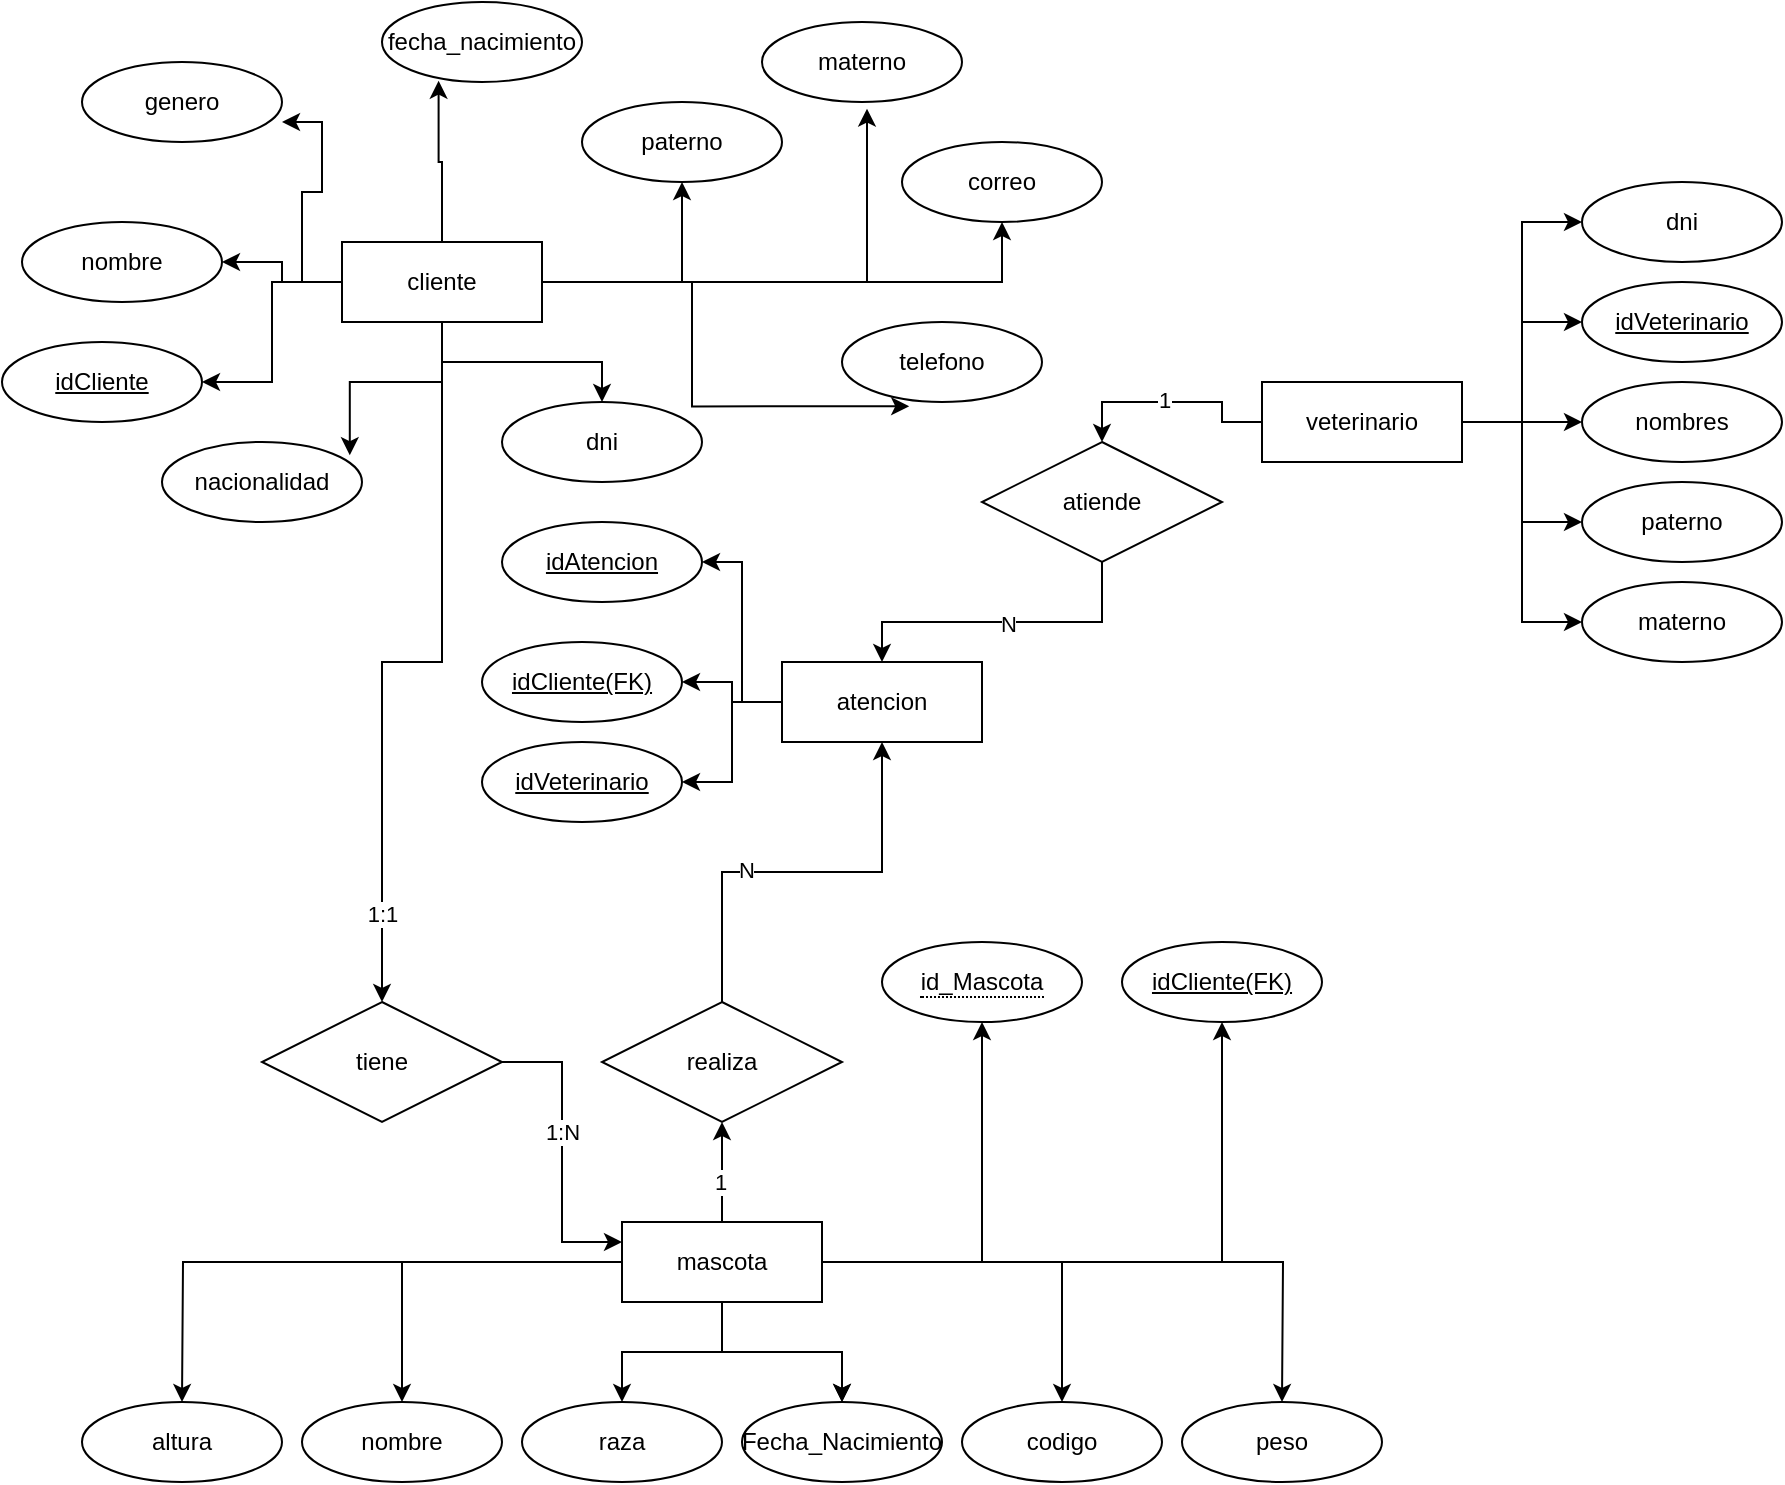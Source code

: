 <mxfile version="24.1.0" type="github">
  <diagram id="R2lEEEUBdFMjLlhIrx00" name="Page-1">
    <mxGraphModel dx="1195" dy="643" grid="1" gridSize="10" guides="1" tooltips="1" connect="1" arrows="1" fold="1" page="1" pageScale="1" pageWidth="850" pageHeight="1100" math="0" shadow="0" extFonts="Permanent Marker^https://fonts.googleapis.com/css?family=Permanent+Marker">
      <root>
        <mxCell id="0" />
        <mxCell id="1" parent="0" />
        <mxCell id="CuKBz9c4DslQXSUQp4ic-16" style="edgeStyle=orthogonalEdgeStyle;rounded=0;orthogonalLoop=1;jettySize=auto;html=1;" edge="1" parent="1" source="CuKBz9c4DslQXSUQp4ic-1" target="CuKBz9c4DslQXSUQp4ic-6">
          <mxGeometry relative="1" as="geometry" />
        </mxCell>
        <mxCell id="CuKBz9c4DslQXSUQp4ic-17" style="edgeStyle=orthogonalEdgeStyle;rounded=0;orthogonalLoop=1;jettySize=auto;html=1;" edge="1" parent="1" source="CuKBz9c4DslQXSUQp4ic-1" target="CuKBz9c4DslQXSUQp4ic-2">
          <mxGeometry relative="1" as="geometry" />
        </mxCell>
        <mxCell id="CuKBz9c4DslQXSUQp4ic-28" style="edgeStyle=orthogonalEdgeStyle;rounded=0;orthogonalLoop=1;jettySize=auto;html=1;entryX=0.5;entryY=1;entryDx=0;entryDy=0;" edge="1" parent="1" source="CuKBz9c4DslQXSUQp4ic-1" target="CuKBz9c4DslQXSUQp4ic-26">
          <mxGeometry relative="1" as="geometry" />
        </mxCell>
        <mxCell id="CuKBz9c4DslQXSUQp4ic-31" style="edgeStyle=orthogonalEdgeStyle;rounded=0;orthogonalLoop=1;jettySize=auto;html=1;entryX=1;entryY=0.5;entryDx=0;entryDy=0;" edge="1" parent="1" source="CuKBz9c4DslQXSUQp4ic-1" target="CuKBz9c4DslQXSUQp4ic-30">
          <mxGeometry relative="1" as="geometry" />
        </mxCell>
        <mxCell id="CuKBz9c4DslQXSUQp4ic-51" style="edgeStyle=orthogonalEdgeStyle;rounded=0;orthogonalLoop=1;jettySize=auto;html=1;entryX=0.5;entryY=0;entryDx=0;entryDy=0;" edge="1" parent="1" source="CuKBz9c4DslQXSUQp4ic-1" target="CuKBz9c4DslQXSUQp4ic-49">
          <mxGeometry relative="1" as="geometry" />
        </mxCell>
        <mxCell id="CuKBz9c4DslQXSUQp4ic-53" value="1:1" style="edgeLabel;html=1;align=center;verticalAlign=middle;resizable=0;points=[];" vertex="1" connectable="0" parent="CuKBz9c4DslQXSUQp4ic-51">
          <mxGeometry x="0.765" y="1" relative="1" as="geometry">
            <mxPoint x="-1" y="-1" as="offset" />
          </mxGeometry>
        </mxCell>
        <mxCell id="CuKBz9c4DslQXSUQp4ic-52" style="edgeStyle=orthogonalEdgeStyle;rounded=0;orthogonalLoop=1;jettySize=auto;html=1;entryX=0.5;entryY=0;entryDx=0;entryDy=0;" edge="1" parent="1" source="CuKBz9c4DslQXSUQp4ic-1" target="CuKBz9c4DslQXSUQp4ic-4">
          <mxGeometry relative="1" as="geometry" />
        </mxCell>
        <mxCell id="CuKBz9c4DslQXSUQp4ic-1" value="cliente" style="whiteSpace=wrap;html=1;align=center;" vertex="1" parent="1">
          <mxGeometry x="180" y="310" width="100" height="40" as="geometry" />
        </mxCell>
        <mxCell id="CuKBz9c4DslQXSUQp4ic-2" value="nombre" style="ellipse;whiteSpace=wrap;html=1;align=center;" vertex="1" parent="1">
          <mxGeometry x="20" y="300" width="100" height="40" as="geometry" />
        </mxCell>
        <mxCell id="CuKBz9c4DslQXSUQp4ic-3" value="fecha_nacimiento" style="ellipse;whiteSpace=wrap;html=1;align=center;" vertex="1" parent="1">
          <mxGeometry x="200" y="190" width="100" height="40" as="geometry" />
        </mxCell>
        <mxCell id="CuKBz9c4DslQXSUQp4ic-4" value="dni" style="ellipse;whiteSpace=wrap;html=1;align=center;" vertex="1" parent="1">
          <mxGeometry x="260" y="390" width="100" height="40" as="geometry" />
        </mxCell>
        <mxCell id="CuKBz9c4DslQXSUQp4ic-5" value="telefono" style="ellipse;whiteSpace=wrap;html=1;align=center;" vertex="1" parent="1">
          <mxGeometry x="430" y="350" width="100" height="40" as="geometry" />
        </mxCell>
        <mxCell id="CuKBz9c4DslQXSUQp4ic-6" value="correo" style="ellipse;whiteSpace=wrap;html=1;align=center;" vertex="1" parent="1">
          <mxGeometry x="460" y="260" width="100" height="40" as="geometry" />
        </mxCell>
        <mxCell id="CuKBz9c4DslQXSUQp4ic-7" value="genero" style="ellipse;whiteSpace=wrap;html=1;align=center;" vertex="1" parent="1">
          <mxGeometry x="50" y="220" width="100" height="40" as="geometry" />
        </mxCell>
        <mxCell id="CuKBz9c4DslQXSUQp4ic-8" value="nacionalidad" style="ellipse;whiteSpace=wrap;html=1;align=center;" vertex="1" parent="1">
          <mxGeometry x="90" y="410" width="100" height="40" as="geometry" />
        </mxCell>
        <mxCell id="CuKBz9c4DslQXSUQp4ic-15" style="edgeStyle=orthogonalEdgeStyle;rounded=0;orthogonalLoop=1;jettySize=auto;html=1;entryX=0.283;entryY=0.984;entryDx=0;entryDy=0;entryPerimeter=0;" edge="1" parent="1" source="CuKBz9c4DslQXSUQp4ic-1" target="CuKBz9c4DslQXSUQp4ic-3">
          <mxGeometry relative="1" as="geometry" />
        </mxCell>
        <mxCell id="CuKBz9c4DslQXSUQp4ic-19" style="edgeStyle=orthogonalEdgeStyle;rounded=0;orthogonalLoop=1;jettySize=auto;html=1;entryX=0.336;entryY=1.054;entryDx=0;entryDy=0;entryPerimeter=0;" edge="1" parent="1" source="CuKBz9c4DslQXSUQp4ic-1" target="CuKBz9c4DslQXSUQp4ic-5">
          <mxGeometry relative="1" as="geometry" />
        </mxCell>
        <mxCell id="CuKBz9c4DslQXSUQp4ic-20" style="edgeStyle=orthogonalEdgeStyle;rounded=0;orthogonalLoop=1;jettySize=auto;html=1;entryX=1;entryY=0.75;entryDx=0;entryDy=0;entryPerimeter=0;" edge="1" parent="1" source="CuKBz9c4DslQXSUQp4ic-1" target="CuKBz9c4DslQXSUQp4ic-7">
          <mxGeometry relative="1" as="geometry" />
        </mxCell>
        <mxCell id="CuKBz9c4DslQXSUQp4ic-21" style="edgeStyle=orthogonalEdgeStyle;rounded=0;orthogonalLoop=1;jettySize=auto;html=1;entryX=0.939;entryY=0.165;entryDx=0;entryDy=0;entryPerimeter=0;" edge="1" parent="1" source="CuKBz9c4DslQXSUQp4ic-1" target="CuKBz9c4DslQXSUQp4ic-8">
          <mxGeometry relative="1" as="geometry" />
        </mxCell>
        <mxCell id="CuKBz9c4DslQXSUQp4ic-26" value="paterno" style="ellipse;whiteSpace=wrap;html=1;align=center;" vertex="1" parent="1">
          <mxGeometry x="300" y="240" width="100" height="40" as="geometry" />
        </mxCell>
        <mxCell id="CuKBz9c4DslQXSUQp4ic-27" value="materno" style="ellipse;whiteSpace=wrap;html=1;align=center;" vertex="1" parent="1">
          <mxGeometry x="390" y="200" width="100" height="40" as="geometry" />
        </mxCell>
        <mxCell id="CuKBz9c4DslQXSUQp4ic-29" style="edgeStyle=orthogonalEdgeStyle;rounded=0;orthogonalLoop=1;jettySize=auto;html=1;entryX=0.525;entryY=1.083;entryDx=0;entryDy=0;entryPerimeter=0;" edge="1" parent="1" source="CuKBz9c4DslQXSUQp4ic-1" target="CuKBz9c4DslQXSUQp4ic-27">
          <mxGeometry relative="1" as="geometry" />
        </mxCell>
        <mxCell id="CuKBz9c4DslQXSUQp4ic-30" value="idCliente" style="ellipse;whiteSpace=wrap;html=1;align=center;fontStyle=4;" vertex="1" parent="1">
          <mxGeometry x="10" y="360" width="100" height="40" as="geometry" />
        </mxCell>
        <mxCell id="CuKBz9c4DslQXSUQp4ic-39" value="" style="edgeStyle=orthogonalEdgeStyle;rounded=0;orthogonalLoop=1;jettySize=auto;html=1;" edge="1" parent="1" source="CuKBz9c4DslQXSUQp4ic-32" target="CuKBz9c4DslQXSUQp4ic-37">
          <mxGeometry relative="1" as="geometry" />
        </mxCell>
        <mxCell id="CuKBz9c4DslQXSUQp4ic-40" style="edgeStyle=orthogonalEdgeStyle;rounded=0;orthogonalLoop=1;jettySize=auto;html=1;" edge="1" parent="1" source="CuKBz9c4DslQXSUQp4ic-32" target="CuKBz9c4DslQXSUQp4ic-36">
          <mxGeometry relative="1" as="geometry" />
        </mxCell>
        <mxCell id="CuKBz9c4DslQXSUQp4ic-41" style="edgeStyle=orthogonalEdgeStyle;rounded=0;orthogonalLoop=1;jettySize=auto;html=1;entryX=0.5;entryY=0;entryDx=0;entryDy=0;" edge="1" parent="1" source="CuKBz9c4DslQXSUQp4ic-32" target="CuKBz9c4DslQXSUQp4ic-38">
          <mxGeometry relative="1" as="geometry" />
        </mxCell>
        <mxCell id="CuKBz9c4DslQXSUQp4ic-42" style="edgeStyle=orthogonalEdgeStyle;rounded=0;orthogonalLoop=1;jettySize=auto;html=1;entryX=0.5;entryY=1;entryDx=0;entryDy=0;" edge="1" parent="1" source="CuKBz9c4DslQXSUQp4ic-32" target="CuKBz9c4DslQXSUQp4ic-35">
          <mxGeometry relative="1" as="geometry" />
        </mxCell>
        <mxCell id="CuKBz9c4DslQXSUQp4ic-43" value="" style="edgeStyle=orthogonalEdgeStyle;rounded=0;orthogonalLoop=1;jettySize=auto;html=1;" edge="1" parent="1" source="CuKBz9c4DslQXSUQp4ic-32" target="CuKBz9c4DslQXSUQp4ic-37">
          <mxGeometry relative="1" as="geometry" />
        </mxCell>
        <mxCell id="CuKBz9c4DslQXSUQp4ic-46" style="edgeStyle=orthogonalEdgeStyle;rounded=0;orthogonalLoop=1;jettySize=auto;html=1;" edge="1" parent="1" source="CuKBz9c4DslQXSUQp4ic-32">
          <mxGeometry relative="1" as="geometry">
            <mxPoint x="100" y="890" as="targetPoint" />
          </mxGeometry>
        </mxCell>
        <mxCell id="CuKBz9c4DslQXSUQp4ic-47" style="edgeStyle=orthogonalEdgeStyle;rounded=0;orthogonalLoop=1;jettySize=auto;html=1;" edge="1" parent="1" source="CuKBz9c4DslQXSUQp4ic-32">
          <mxGeometry relative="1" as="geometry">
            <mxPoint x="650" y="890" as="targetPoint" />
          </mxGeometry>
        </mxCell>
        <mxCell id="CuKBz9c4DslQXSUQp4ic-61" style="edgeStyle=orthogonalEdgeStyle;rounded=0;orthogonalLoop=1;jettySize=auto;html=1;entryX=0.5;entryY=1;entryDx=0;entryDy=0;" edge="1" parent="1" source="CuKBz9c4DslQXSUQp4ic-32" target="CuKBz9c4DslQXSUQp4ic-60">
          <mxGeometry relative="1" as="geometry" />
        </mxCell>
        <mxCell id="CuKBz9c4DslQXSUQp4ic-62" style="edgeStyle=orthogonalEdgeStyle;rounded=0;orthogonalLoop=1;jettySize=auto;html=1;entryX=0.5;entryY=1;entryDx=0;entryDy=0;" edge="1" parent="1" source="CuKBz9c4DslQXSUQp4ic-32" target="CuKBz9c4DslQXSUQp4ic-33">
          <mxGeometry relative="1" as="geometry" />
        </mxCell>
        <mxCell id="CuKBz9c4DslQXSUQp4ic-92" style="edgeStyle=orthogonalEdgeStyle;rounded=0;orthogonalLoop=1;jettySize=auto;html=1;entryX=0.5;entryY=1;entryDx=0;entryDy=0;" edge="1" parent="1" source="CuKBz9c4DslQXSUQp4ic-32" target="CuKBz9c4DslQXSUQp4ic-90">
          <mxGeometry relative="1" as="geometry" />
        </mxCell>
        <mxCell id="CuKBz9c4DslQXSUQp4ic-93" value="1" style="edgeLabel;html=1;align=center;verticalAlign=middle;resizable=0;points=[];" vertex="1" connectable="0" parent="CuKBz9c4DslQXSUQp4ic-92">
          <mxGeometry x="-0.203" y="1" relative="1" as="geometry">
            <mxPoint as="offset" />
          </mxGeometry>
        </mxCell>
        <mxCell id="CuKBz9c4DslQXSUQp4ic-32" value="mascota" style="whiteSpace=wrap;html=1;align=center;" vertex="1" parent="1">
          <mxGeometry x="320" y="800" width="100" height="40" as="geometry" />
        </mxCell>
        <mxCell id="CuKBz9c4DslQXSUQp4ic-33" value="&lt;span style=&quot;border-bottom: 1px dotted&quot;&gt;id_Mascota&lt;/span&gt;" style="ellipse;whiteSpace=wrap;html=1;align=center;" vertex="1" parent="1">
          <mxGeometry x="450" y="660" width="100" height="40" as="geometry" />
        </mxCell>
        <mxCell id="CuKBz9c4DslQXSUQp4ic-35" value="nombre" style="ellipse;whiteSpace=wrap;html=1;align=center;direction=west;" vertex="1" parent="1">
          <mxGeometry x="160" y="890" width="100" height="40" as="geometry" />
        </mxCell>
        <mxCell id="CuKBz9c4DslQXSUQp4ic-36" value="raza" style="ellipse;whiteSpace=wrap;html=1;align=center;" vertex="1" parent="1">
          <mxGeometry x="270" y="890" width="100" height="40" as="geometry" />
        </mxCell>
        <mxCell id="CuKBz9c4DslQXSUQp4ic-37" value="Fecha_Nacimiento" style="ellipse;whiteSpace=wrap;html=1;align=center;direction=west;" vertex="1" parent="1">
          <mxGeometry x="380" y="890" width="100" height="40" as="geometry" />
        </mxCell>
        <mxCell id="CuKBz9c4DslQXSUQp4ic-38" value="codigo" style="ellipse;whiteSpace=wrap;html=1;align=center;" vertex="1" parent="1">
          <mxGeometry x="490" y="890" width="100" height="40" as="geometry" />
        </mxCell>
        <mxCell id="CuKBz9c4DslQXSUQp4ic-44" value="altura" style="ellipse;whiteSpace=wrap;html=1;align=center;" vertex="1" parent="1">
          <mxGeometry x="50" y="890" width="100" height="40" as="geometry" />
        </mxCell>
        <mxCell id="CuKBz9c4DslQXSUQp4ic-45" value="peso" style="ellipse;whiteSpace=wrap;html=1;align=center;" vertex="1" parent="1">
          <mxGeometry x="600" y="890" width="100" height="40" as="geometry" />
        </mxCell>
        <mxCell id="CuKBz9c4DslQXSUQp4ic-50" style="edgeStyle=orthogonalEdgeStyle;rounded=0;orthogonalLoop=1;jettySize=auto;html=1;entryX=0;entryY=0.25;entryDx=0;entryDy=0;" edge="1" parent="1" source="CuKBz9c4DslQXSUQp4ic-49" target="CuKBz9c4DslQXSUQp4ic-32">
          <mxGeometry relative="1" as="geometry" />
        </mxCell>
        <mxCell id="CuKBz9c4DslQXSUQp4ic-59" value="1:N" style="edgeLabel;html=1;align=center;verticalAlign=middle;resizable=0;points=[];" vertex="1" connectable="0" parent="CuKBz9c4DslQXSUQp4ic-50">
          <mxGeometry x="-0.135" relative="1" as="geometry">
            <mxPoint as="offset" />
          </mxGeometry>
        </mxCell>
        <mxCell id="CuKBz9c4DslQXSUQp4ic-49" value="tiene" style="shape=rhombus;perimeter=rhombusPerimeter;whiteSpace=wrap;html=1;align=center;" vertex="1" parent="1">
          <mxGeometry x="140" y="690" width="120" height="60" as="geometry" />
        </mxCell>
        <mxCell id="CuKBz9c4DslQXSUQp4ic-60" value="idCliente(FK)" style="ellipse;whiteSpace=wrap;html=1;align=center;fontStyle=4;" vertex="1" parent="1">
          <mxGeometry x="570" y="660" width="100" height="40" as="geometry" />
        </mxCell>
        <mxCell id="CuKBz9c4DslQXSUQp4ic-78" style="edgeStyle=orthogonalEdgeStyle;rounded=0;orthogonalLoop=1;jettySize=auto;html=1;entryX=0;entryY=0.5;entryDx=0;entryDy=0;" edge="1" parent="1" source="CuKBz9c4DslQXSUQp4ic-64" target="CuKBz9c4DslQXSUQp4ic-76">
          <mxGeometry relative="1" as="geometry" />
        </mxCell>
        <mxCell id="CuKBz9c4DslQXSUQp4ic-79" style="edgeStyle=orthogonalEdgeStyle;rounded=0;orthogonalLoop=1;jettySize=auto;html=1;entryX=0;entryY=0.5;entryDx=0;entryDy=0;" edge="1" parent="1" source="CuKBz9c4DslQXSUQp4ic-64" target="CuKBz9c4DslQXSUQp4ic-75">
          <mxGeometry relative="1" as="geometry" />
        </mxCell>
        <mxCell id="CuKBz9c4DslQXSUQp4ic-80" style="edgeStyle=orthogonalEdgeStyle;rounded=0;orthogonalLoop=1;jettySize=auto;html=1;entryX=0;entryY=0.5;entryDx=0;entryDy=0;" edge="1" parent="1" source="CuKBz9c4DslQXSUQp4ic-64" target="CuKBz9c4DslQXSUQp4ic-74">
          <mxGeometry relative="1" as="geometry" />
        </mxCell>
        <mxCell id="CuKBz9c4DslQXSUQp4ic-82" style="edgeStyle=orthogonalEdgeStyle;rounded=0;orthogonalLoop=1;jettySize=auto;html=1;entryX=0;entryY=0.5;entryDx=0;entryDy=0;" edge="1" parent="1" source="CuKBz9c4DslQXSUQp4ic-64" target="CuKBz9c4DslQXSUQp4ic-65">
          <mxGeometry relative="1" as="geometry" />
        </mxCell>
        <mxCell id="CuKBz9c4DslQXSUQp4ic-83" style="edgeStyle=orthogonalEdgeStyle;rounded=0;orthogonalLoop=1;jettySize=auto;html=1;entryX=0;entryY=0.5;entryDx=0;entryDy=0;" edge="1" parent="1" source="CuKBz9c4DslQXSUQp4ic-64" target="CuKBz9c4DslQXSUQp4ic-77">
          <mxGeometry relative="1" as="geometry" />
        </mxCell>
        <mxCell id="CuKBz9c4DslQXSUQp4ic-96" style="edgeStyle=orthogonalEdgeStyle;rounded=0;orthogonalLoop=1;jettySize=auto;html=1;entryX=0.5;entryY=0;entryDx=0;entryDy=0;" edge="1" parent="1" source="CuKBz9c4DslQXSUQp4ic-64" target="CuKBz9c4DslQXSUQp4ic-91">
          <mxGeometry relative="1" as="geometry" />
        </mxCell>
        <mxCell id="CuKBz9c4DslQXSUQp4ic-97" value="1" style="edgeLabel;html=1;align=center;verticalAlign=middle;resizable=0;points=[];" vertex="1" connectable="0" parent="CuKBz9c4DslQXSUQp4ic-96">
          <mxGeometry x="0.072" y="-1" relative="1" as="geometry">
            <mxPoint as="offset" />
          </mxGeometry>
        </mxCell>
        <mxCell id="CuKBz9c4DslQXSUQp4ic-64" value="veterinario" style="whiteSpace=wrap;html=1;align=center;" vertex="1" parent="1">
          <mxGeometry x="640" y="380" width="100" height="40" as="geometry" />
        </mxCell>
        <mxCell id="CuKBz9c4DslQXSUQp4ic-65" value="nombres" style="ellipse;whiteSpace=wrap;html=1;align=center;" vertex="1" parent="1">
          <mxGeometry x="800" y="380" width="100" height="40" as="geometry" />
        </mxCell>
        <mxCell id="CuKBz9c4DslQXSUQp4ic-74" value="paterno" style="ellipse;whiteSpace=wrap;html=1;align=center;" vertex="1" parent="1">
          <mxGeometry x="800" y="430" width="100" height="40" as="geometry" />
        </mxCell>
        <mxCell id="CuKBz9c4DslQXSUQp4ic-75" value="materno" style="ellipse;whiteSpace=wrap;html=1;align=center;" vertex="1" parent="1">
          <mxGeometry x="800" y="480" width="100" height="40" as="geometry" />
        </mxCell>
        <mxCell id="CuKBz9c4DslQXSUQp4ic-76" value="dni" style="ellipse;whiteSpace=wrap;html=1;align=center;" vertex="1" parent="1">
          <mxGeometry x="800" y="280" width="100" height="40" as="geometry" />
        </mxCell>
        <mxCell id="CuKBz9c4DslQXSUQp4ic-77" value="idVeterinario" style="ellipse;whiteSpace=wrap;html=1;align=center;fontStyle=4;" vertex="1" parent="1">
          <mxGeometry x="800" y="330" width="100" height="40" as="geometry" />
        </mxCell>
        <mxCell id="CuKBz9c4DslQXSUQp4ic-101" style="edgeStyle=orthogonalEdgeStyle;rounded=0;orthogonalLoop=1;jettySize=auto;html=1;entryX=1;entryY=0.5;entryDx=0;entryDy=0;" edge="1" parent="1" source="CuKBz9c4DslQXSUQp4ic-89" target="CuKBz9c4DslQXSUQp4ic-100">
          <mxGeometry relative="1" as="geometry" />
        </mxCell>
        <mxCell id="CuKBz9c4DslQXSUQp4ic-103" style="edgeStyle=orthogonalEdgeStyle;rounded=0;orthogonalLoop=1;jettySize=auto;html=1;entryX=1;entryY=0.5;entryDx=0;entryDy=0;" edge="1" parent="1" source="CuKBz9c4DslQXSUQp4ic-89" target="CuKBz9c4DslQXSUQp4ic-102">
          <mxGeometry relative="1" as="geometry" />
        </mxCell>
        <mxCell id="CuKBz9c4DslQXSUQp4ic-105" style="edgeStyle=orthogonalEdgeStyle;rounded=0;orthogonalLoop=1;jettySize=auto;html=1;entryX=1;entryY=0.5;entryDx=0;entryDy=0;" edge="1" parent="1" source="CuKBz9c4DslQXSUQp4ic-89" target="CuKBz9c4DslQXSUQp4ic-104">
          <mxGeometry relative="1" as="geometry" />
        </mxCell>
        <mxCell id="CuKBz9c4DslQXSUQp4ic-89" value="atencion" style="whiteSpace=wrap;html=1;align=center;" vertex="1" parent="1">
          <mxGeometry x="400" y="520" width="100" height="40" as="geometry" />
        </mxCell>
        <mxCell id="CuKBz9c4DslQXSUQp4ic-94" style="edgeStyle=orthogonalEdgeStyle;rounded=0;orthogonalLoop=1;jettySize=auto;html=1;entryX=0.5;entryY=1;entryDx=0;entryDy=0;" edge="1" parent="1" source="CuKBz9c4DslQXSUQp4ic-90" target="CuKBz9c4DslQXSUQp4ic-89">
          <mxGeometry relative="1" as="geometry" />
        </mxCell>
        <mxCell id="CuKBz9c4DslQXSUQp4ic-95" value="N" style="edgeLabel;html=1;align=center;verticalAlign=middle;resizable=0;points=[];" vertex="1" connectable="0" parent="CuKBz9c4DslQXSUQp4ic-94">
          <mxGeometry x="-0.271" y="1" relative="1" as="geometry">
            <mxPoint as="offset" />
          </mxGeometry>
        </mxCell>
        <mxCell id="CuKBz9c4DslQXSUQp4ic-90" value="realiza" style="shape=rhombus;perimeter=rhombusPerimeter;whiteSpace=wrap;html=1;align=center;" vertex="1" parent="1">
          <mxGeometry x="310" y="690" width="120" height="60" as="geometry" />
        </mxCell>
        <mxCell id="CuKBz9c4DslQXSUQp4ic-98" style="edgeStyle=orthogonalEdgeStyle;rounded=0;orthogonalLoop=1;jettySize=auto;html=1;entryX=0.5;entryY=0;entryDx=0;entryDy=0;" edge="1" parent="1" source="CuKBz9c4DslQXSUQp4ic-91" target="CuKBz9c4DslQXSUQp4ic-89">
          <mxGeometry relative="1" as="geometry">
            <Array as="points">
              <mxPoint x="560" y="500" />
              <mxPoint x="450" y="500" />
            </Array>
          </mxGeometry>
        </mxCell>
        <mxCell id="CuKBz9c4DslQXSUQp4ic-99" value="N" style="edgeLabel;html=1;align=center;verticalAlign=middle;resizable=0;points=[];" vertex="1" connectable="0" parent="CuKBz9c4DslQXSUQp4ic-98">
          <mxGeometry x="-0.031" y="1" relative="1" as="geometry">
            <mxPoint as="offset" />
          </mxGeometry>
        </mxCell>
        <mxCell id="CuKBz9c4DslQXSUQp4ic-91" value="atiende" style="shape=rhombus;perimeter=rhombusPerimeter;whiteSpace=wrap;html=1;align=center;" vertex="1" parent="1">
          <mxGeometry x="500" y="410" width="120" height="60" as="geometry" />
        </mxCell>
        <mxCell id="CuKBz9c4DslQXSUQp4ic-100" value="idAtencion" style="ellipse;whiteSpace=wrap;html=1;align=center;fontStyle=4;" vertex="1" parent="1">
          <mxGeometry x="260" y="450" width="100" height="40" as="geometry" />
        </mxCell>
        <mxCell id="CuKBz9c4DslQXSUQp4ic-102" value="idCliente(FK)" style="ellipse;whiteSpace=wrap;html=1;align=center;fontStyle=4;" vertex="1" parent="1">
          <mxGeometry x="250" y="510" width="100" height="40" as="geometry" />
        </mxCell>
        <mxCell id="CuKBz9c4DslQXSUQp4ic-104" value="idVeterinario" style="ellipse;whiteSpace=wrap;html=1;align=center;fontStyle=4;" vertex="1" parent="1">
          <mxGeometry x="250" y="560" width="100" height="40" as="geometry" />
        </mxCell>
      </root>
    </mxGraphModel>
  </diagram>
</mxfile>
